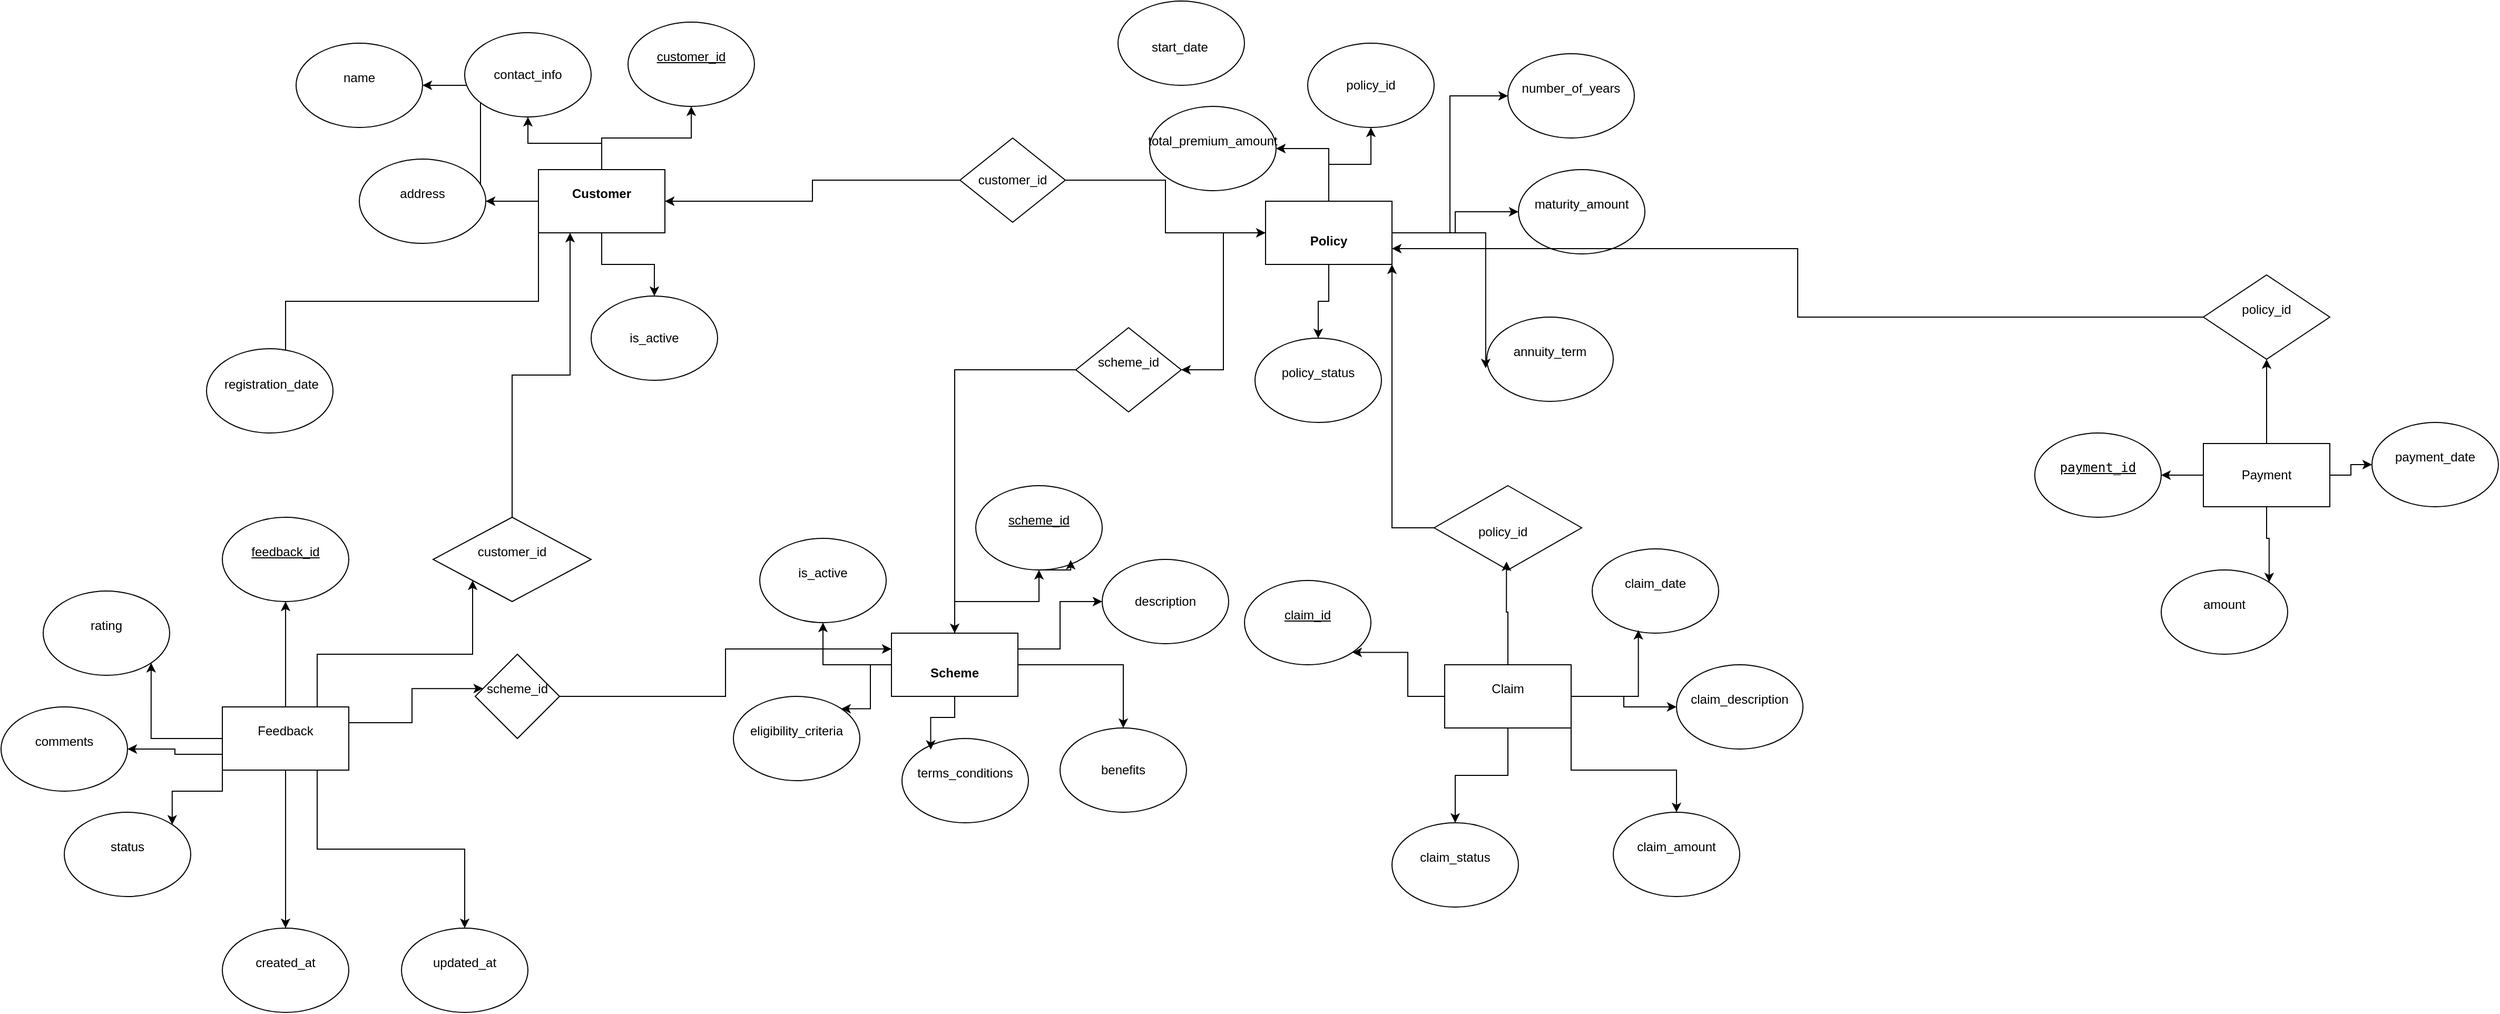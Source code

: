 <mxfile version="25.0.3">
  <diagram id="R2lEEEUBdFMjLlhIrx00" name="Page-1">
    <mxGraphModel dx="3475" dy="1508" grid="1" gridSize="10" guides="1" tooltips="1" connect="1" arrows="1" fold="1" page="1" pageScale="1" pageWidth="850" pageHeight="1100" math="0" shadow="0" extFonts="Permanent Marker^https://fonts.googleapis.com/css?family=Permanent+Marker">
      <root>
        <mxCell id="0" />
        <mxCell id="1" parent="0" />
        <mxCell id="ravTeHUrRISZ2Cc6ZiMk-52" value="" style="group" vertex="1" connectable="0" parent="1">
          <mxGeometry x="-45" y="490" width="470" height="320" as="geometry" />
        </mxCell>
        <mxCell id="ravTeHUrRISZ2Cc6ZiMk-46" style="edgeStyle=orthogonalEdgeStyle;rounded=0;orthogonalLoop=1;jettySize=auto;html=1;entryX=0.5;entryY=1;entryDx=0;entryDy=0;" edge="1" parent="ravTeHUrRISZ2Cc6ZiMk-52" source="ravTeHUrRISZ2Cc6ZiMk-39" target="ravTeHUrRISZ2Cc6ZiMk-40">
          <mxGeometry relative="1" as="geometry" />
        </mxCell>
        <mxCell id="ravTeHUrRISZ2Cc6ZiMk-47" style="edgeStyle=orthogonalEdgeStyle;rounded=0;orthogonalLoop=1;jettySize=auto;html=1;entryX=0.5;entryY=1;entryDx=0;entryDy=0;" edge="1" parent="ravTeHUrRISZ2Cc6ZiMk-52" source="ravTeHUrRISZ2Cc6ZiMk-39" target="ravTeHUrRISZ2Cc6ZiMk-45">
          <mxGeometry relative="1" as="geometry" />
        </mxCell>
        <mxCell id="ravTeHUrRISZ2Cc6ZiMk-49" style="edgeStyle=orthogonalEdgeStyle;rounded=0;orthogonalLoop=1;jettySize=auto;html=1;" edge="1" parent="ravTeHUrRISZ2Cc6ZiMk-52" source="ravTeHUrRISZ2Cc6ZiMk-39" target="ravTeHUrRISZ2Cc6ZiMk-42">
          <mxGeometry relative="1" as="geometry" />
        </mxCell>
        <mxCell id="ravTeHUrRISZ2Cc6ZiMk-50" style="edgeStyle=orthogonalEdgeStyle;rounded=0;orthogonalLoop=1;jettySize=auto;html=1;exitX=1;exitY=0.25;exitDx=0;exitDy=0;entryX=0;entryY=0.5;entryDx=0;entryDy=0;" edge="1" parent="ravTeHUrRISZ2Cc6ZiMk-52" source="ravTeHUrRISZ2Cc6ZiMk-39" target="ravTeHUrRISZ2Cc6ZiMk-41">
          <mxGeometry relative="1" as="geometry" />
        </mxCell>
        <mxCell id="ravTeHUrRISZ2Cc6ZiMk-51" style="edgeStyle=orthogonalEdgeStyle;rounded=0;orthogonalLoop=1;jettySize=auto;html=1;entryX=1;entryY=0;entryDx=0;entryDy=0;" edge="1" parent="ravTeHUrRISZ2Cc6ZiMk-52" source="ravTeHUrRISZ2Cc6ZiMk-39" target="ravTeHUrRISZ2Cc6ZiMk-43">
          <mxGeometry relative="1" as="geometry" />
        </mxCell>
        <mxCell id="ravTeHUrRISZ2Cc6ZiMk-39" value="&lt;b&gt;&lt;br&gt;Scheme&lt;br&gt;&lt;/b&gt;" style="rounded=0;whiteSpace=wrap;html=1;" vertex="1" parent="ravTeHUrRISZ2Cc6ZiMk-52">
          <mxGeometry x="150" y="140" width="120" height="60" as="geometry" />
        </mxCell>
        <mxCell id="ravTeHUrRISZ2Cc6ZiMk-40" value="&#xa;scheme_id&#xa;&#xa;" style="ellipse;whiteSpace=wrap;html=1;fontStyle=4" vertex="1" parent="ravTeHUrRISZ2Cc6ZiMk-52">
          <mxGeometry x="230" width="120" height="80" as="geometry" />
        </mxCell>
        <mxCell id="ravTeHUrRISZ2Cc6ZiMk-41" value="description" style="ellipse;whiteSpace=wrap;html=1;" vertex="1" parent="ravTeHUrRISZ2Cc6ZiMk-52">
          <mxGeometry x="350" y="70" width="120" height="80" as="geometry" />
        </mxCell>
        <mxCell id="ravTeHUrRISZ2Cc6ZiMk-42" value="benefits" style="ellipse;whiteSpace=wrap;html=1;" vertex="1" parent="ravTeHUrRISZ2Cc6ZiMk-52">
          <mxGeometry x="310" y="230" width="120" height="80" as="geometry" />
        </mxCell>
        <mxCell id="ravTeHUrRISZ2Cc6ZiMk-43" value="&#xa;eligibility_criteria&#xa;&#xa;" style="ellipse;whiteSpace=wrap;html=1;" vertex="1" parent="ravTeHUrRISZ2Cc6ZiMk-52">
          <mxGeometry y="200" width="120" height="80" as="geometry" />
        </mxCell>
        <mxCell id="ravTeHUrRISZ2Cc6ZiMk-44" value="&#xa;terms_conditions&#xa;&#xa;" style="ellipse;whiteSpace=wrap;html=1;" vertex="1" parent="ravTeHUrRISZ2Cc6ZiMk-52">
          <mxGeometry x="160" y="240" width="120" height="80" as="geometry" />
        </mxCell>
        <mxCell id="ravTeHUrRISZ2Cc6ZiMk-45" value="&#xa;is_active&#xa;&#xa;" style="ellipse;whiteSpace=wrap;html=1;" vertex="1" parent="ravTeHUrRISZ2Cc6ZiMk-52">
          <mxGeometry x="25" y="50" width="120" height="80" as="geometry" />
        </mxCell>
        <mxCell id="ravTeHUrRISZ2Cc6ZiMk-48" style="edgeStyle=orthogonalEdgeStyle;rounded=0;orthogonalLoop=1;jettySize=auto;html=1;entryX=0.227;entryY=0.133;entryDx=0;entryDy=0;entryPerimeter=0;" edge="1" parent="ravTeHUrRISZ2Cc6ZiMk-52" source="ravTeHUrRISZ2Cc6ZiMk-39" target="ravTeHUrRISZ2Cc6ZiMk-44">
          <mxGeometry relative="1" as="geometry" />
        </mxCell>
        <mxCell id="ravTeHUrRISZ2Cc6ZiMk-88" style="edgeStyle=orthogonalEdgeStyle;rounded=0;orthogonalLoop=1;jettySize=auto;html=1;exitX=0.5;exitY=1;exitDx=0;exitDy=0;entryX=0.751;entryY=0.882;entryDx=0;entryDy=0;entryPerimeter=0;" edge="1" parent="ravTeHUrRISZ2Cc6ZiMk-52" source="ravTeHUrRISZ2Cc6ZiMk-40" target="ravTeHUrRISZ2Cc6ZiMk-40">
          <mxGeometry relative="1" as="geometry" />
        </mxCell>
        <mxCell id="ravTeHUrRISZ2Cc6ZiMk-76" style="edgeStyle=orthogonalEdgeStyle;rounded=0;orthogonalLoop=1;jettySize=auto;html=1;entryX=1;entryY=0.5;entryDx=0;entryDy=0;" edge="1" parent="1" source="ravTeHUrRISZ2Cc6ZiMk-53" target="ravTeHUrRISZ2Cc6ZiMk-57">
          <mxGeometry relative="1" as="geometry" />
        </mxCell>
        <mxCell id="ravTeHUrRISZ2Cc6ZiMk-77" style="edgeStyle=orthogonalEdgeStyle;rounded=0;orthogonalLoop=1;jettySize=auto;html=1;" edge="1" parent="1" source="ravTeHUrRISZ2Cc6ZiMk-53" target="ravTeHUrRISZ2Cc6ZiMk-67">
          <mxGeometry relative="1" as="geometry" />
        </mxCell>
        <mxCell id="ravTeHUrRISZ2Cc6ZiMk-78" style="edgeStyle=orthogonalEdgeStyle;rounded=0;orthogonalLoop=1;jettySize=auto;html=1;entryX=0.5;entryY=0;entryDx=0;entryDy=0;" edge="1" parent="1" source="ravTeHUrRISZ2Cc6ZiMk-53" target="ravTeHUrRISZ2Cc6ZiMk-66">
          <mxGeometry relative="1" as="geometry" />
        </mxCell>
        <mxCell id="ravTeHUrRISZ2Cc6ZiMk-80" style="edgeStyle=orthogonalEdgeStyle;rounded=0;orthogonalLoop=1;jettySize=auto;html=1;exitX=1;exitY=0.5;exitDx=0;exitDy=0;entryX=0;entryY=0.5;entryDx=0;entryDy=0;" edge="1" parent="1" source="ravTeHUrRISZ2Cc6ZiMk-53" target="ravTeHUrRISZ2Cc6ZiMk-70">
          <mxGeometry relative="1" as="geometry" />
        </mxCell>
        <mxCell id="ravTeHUrRISZ2Cc6ZiMk-83" style="edgeStyle=orthogonalEdgeStyle;rounded=0;orthogonalLoop=1;jettySize=auto;html=1;entryX=0;entryY=0.5;entryDx=0;entryDy=0;" edge="1" parent="1" source="ravTeHUrRISZ2Cc6ZiMk-53" target="ravTeHUrRISZ2Cc6ZiMk-69">
          <mxGeometry relative="1" as="geometry" />
        </mxCell>
        <mxCell id="ravTeHUrRISZ2Cc6ZiMk-86" style="edgeStyle=orthogonalEdgeStyle;rounded=0;orthogonalLoop=1;jettySize=auto;html=1;entryX=1;entryY=0.5;entryDx=0;entryDy=0;" edge="1" parent="1" source="ravTeHUrRISZ2Cc6ZiMk-53" target="ravTeHUrRISZ2Cc6ZiMk-85">
          <mxGeometry relative="1" as="geometry" />
        </mxCell>
        <mxCell id="ravTeHUrRISZ2Cc6ZiMk-53" value="&lt;div style=&quot;&quot;&gt;&lt;b&gt;&lt;br&gt;&lt;/b&gt;&lt;/div&gt;&lt;b&gt;&lt;div style=&quot;&quot;&gt;&lt;b style=&quot;background-color: initial;&quot;&gt;Policy&lt;/b&gt;&lt;/div&gt;&lt;/b&gt;" style="rounded=0;whiteSpace=wrap;html=1;align=center;" vertex="1" parent="1">
          <mxGeometry x="460" y="220" width="120" height="60" as="geometry" />
        </mxCell>
        <mxCell id="ravTeHUrRISZ2Cc6ZiMk-57" value="&#xa;total_premium_amount&#xa;&#xa;" style="ellipse;whiteSpace=wrap;html=1;" vertex="1" parent="1">
          <mxGeometry x="350" y="130" width="120" height="80" as="geometry" />
        </mxCell>
        <mxCell id="ravTeHUrRISZ2Cc6ZiMk-58" value="" style="ellipse;whiteSpace=wrap;html=1;" vertex="1" parent="1">
          <mxGeometry x="320" y="30" width="120" height="80" as="geometry" />
        </mxCell>
        <mxCell id="ravTeHUrRISZ2Cc6ZiMk-66" value="&#xa;policy_status&#xa;&#xa;" style="ellipse;whiteSpace=wrap;html=1;" vertex="1" parent="1">
          <mxGeometry x="450" y="350" width="120" height="80" as="geometry" />
        </mxCell>
        <mxCell id="ravTeHUrRISZ2Cc6ZiMk-67" value="policy_id" style="ellipse;whiteSpace=wrap;html=1;" vertex="1" parent="1">
          <mxGeometry x="500" y="70" width="120" height="80" as="geometry" />
        </mxCell>
        <mxCell id="ravTeHUrRISZ2Cc6ZiMk-68" value="&#xa;annuity_term&#xa;&#xa;" style="ellipse;whiteSpace=wrap;html=1;" vertex="1" parent="1">
          <mxGeometry x="670" y="330" width="120" height="80" as="geometry" />
        </mxCell>
        <mxCell id="ravTeHUrRISZ2Cc6ZiMk-69" value="&#xa;number_of_years&#xa;&#xa;" style="ellipse;whiteSpace=wrap;html=1;" vertex="1" parent="1">
          <mxGeometry x="690" y="80" width="120" height="80" as="geometry" />
        </mxCell>
        <mxCell id="ravTeHUrRISZ2Cc6ZiMk-70" value="&#xa;maturity_amount&#xa;&#xa;" style="ellipse;whiteSpace=wrap;html=1;" vertex="1" parent="1">
          <mxGeometry x="700" y="190" width="120" height="80" as="geometry" />
        </mxCell>
        <mxCell id="ravTeHUrRISZ2Cc6ZiMk-71" value="start_date" style="text;whiteSpace=wrap;html=1;" vertex="1" parent="1">
          <mxGeometry x="350" y="60" width="90" height="40" as="geometry" />
        </mxCell>
        <mxCell id="ravTeHUrRISZ2Cc6ZiMk-74" style="edgeStyle=orthogonalEdgeStyle;rounded=0;orthogonalLoop=1;jettySize=auto;html=1;" edge="1" parent="1" source="ravTeHUrRISZ2Cc6ZiMk-73" target="ravTeHUrRISZ2Cc6ZiMk-53">
          <mxGeometry relative="1" as="geometry" />
        </mxCell>
        <mxCell id="ravTeHUrRISZ2Cc6ZiMk-75" style="edgeStyle=orthogonalEdgeStyle;rounded=0;orthogonalLoop=1;jettySize=auto;html=1;" edge="1" parent="1" source="ravTeHUrRISZ2Cc6ZiMk-73" target="ravTeHUrRISZ2Cc6ZiMk-23">
          <mxGeometry relative="1" as="geometry" />
        </mxCell>
        <mxCell id="ravTeHUrRISZ2Cc6ZiMk-73" value="customer_id" style="rhombus;whiteSpace=wrap;html=1;" vertex="1" parent="1">
          <mxGeometry x="170" y="160" width="100" height="80" as="geometry" />
        </mxCell>
        <mxCell id="ravTeHUrRISZ2Cc6ZiMk-84" style="edgeStyle=orthogonalEdgeStyle;rounded=0;orthogonalLoop=1;jettySize=auto;html=1;exitX=1;exitY=0.5;exitDx=0;exitDy=0;entryX=-0.009;entryY=0.607;entryDx=0;entryDy=0;entryPerimeter=0;" edge="1" parent="1" source="ravTeHUrRISZ2Cc6ZiMk-53" target="ravTeHUrRISZ2Cc6ZiMk-68">
          <mxGeometry relative="1" as="geometry" />
        </mxCell>
        <mxCell id="ravTeHUrRISZ2Cc6ZiMk-87" style="edgeStyle=orthogonalEdgeStyle;rounded=0;orthogonalLoop=1;jettySize=auto;html=1;" edge="1" parent="1" source="ravTeHUrRISZ2Cc6ZiMk-85" target="ravTeHUrRISZ2Cc6ZiMk-39">
          <mxGeometry relative="1" as="geometry" />
        </mxCell>
        <mxCell id="ravTeHUrRISZ2Cc6ZiMk-85" value="&#xa;scheme_id&#xa;&#xa;" style="rhombus;whiteSpace=wrap;html=1;" vertex="1" parent="1">
          <mxGeometry x="280" y="340" width="100" height="80" as="geometry" />
        </mxCell>
        <mxCell id="ravTeHUrRISZ2Cc6ZiMk-98" style="edgeStyle=orthogonalEdgeStyle;rounded=0;orthogonalLoop=1;jettySize=auto;html=1;entryX=1;entryY=0.75;entryDx=0;entryDy=0;" edge="1" parent="1" source="ravTeHUrRISZ2Cc6ZiMk-93" target="ravTeHUrRISZ2Cc6ZiMk-53">
          <mxGeometry relative="1" as="geometry" />
        </mxCell>
        <mxCell id="ravTeHUrRISZ2Cc6ZiMk-99" value="" style="group" vertex="1" connectable="0" parent="1">
          <mxGeometry x="1190" y="290" width="440" height="360" as="geometry" />
        </mxCell>
        <mxCell id="ravTeHUrRISZ2Cc6ZiMk-94" style="edgeStyle=orthogonalEdgeStyle;rounded=0;orthogonalLoop=1;jettySize=auto;html=1;entryX=0.5;entryY=1;entryDx=0;entryDy=0;" edge="1" parent="ravTeHUrRISZ2Cc6ZiMk-99" source="ravTeHUrRISZ2Cc6ZiMk-89" target="ravTeHUrRISZ2Cc6ZiMk-93">
          <mxGeometry relative="1" as="geometry" />
        </mxCell>
        <mxCell id="ravTeHUrRISZ2Cc6ZiMk-95" style="edgeStyle=orthogonalEdgeStyle;rounded=0;orthogonalLoop=1;jettySize=auto;html=1;entryX=1;entryY=0.5;entryDx=0;entryDy=0;" edge="1" parent="ravTeHUrRISZ2Cc6ZiMk-99" source="ravTeHUrRISZ2Cc6ZiMk-89" target="ravTeHUrRISZ2Cc6ZiMk-92">
          <mxGeometry relative="1" as="geometry" />
        </mxCell>
        <mxCell id="ravTeHUrRISZ2Cc6ZiMk-96" style="edgeStyle=orthogonalEdgeStyle;rounded=0;orthogonalLoop=1;jettySize=auto;html=1;entryX=1;entryY=0;entryDx=0;entryDy=0;" edge="1" parent="ravTeHUrRISZ2Cc6ZiMk-99" source="ravTeHUrRISZ2Cc6ZiMk-89" target="ravTeHUrRISZ2Cc6ZiMk-91">
          <mxGeometry relative="1" as="geometry" />
        </mxCell>
        <mxCell id="ravTeHUrRISZ2Cc6ZiMk-97" style="edgeStyle=orthogonalEdgeStyle;rounded=0;orthogonalLoop=1;jettySize=auto;html=1;exitX=1;exitY=0.5;exitDx=0;exitDy=0;" edge="1" parent="ravTeHUrRISZ2Cc6ZiMk-99" source="ravTeHUrRISZ2Cc6ZiMk-89" target="ravTeHUrRISZ2Cc6ZiMk-90">
          <mxGeometry relative="1" as="geometry" />
        </mxCell>
        <mxCell id="ravTeHUrRISZ2Cc6ZiMk-89" value="Payment" style="rounded=0;whiteSpace=wrap;html=1;" vertex="1" parent="ravTeHUrRISZ2Cc6ZiMk-99">
          <mxGeometry x="160" y="160" width="120" height="60" as="geometry" />
        </mxCell>
        <mxCell id="ravTeHUrRISZ2Cc6ZiMk-90" value="&#xa;payment_date&#xa;&#xa;" style="ellipse;whiteSpace=wrap;html=1;" vertex="1" parent="ravTeHUrRISZ2Cc6ZiMk-99">
          <mxGeometry x="320" y="140" width="120" height="80" as="geometry" />
        </mxCell>
        <mxCell id="ravTeHUrRISZ2Cc6ZiMk-91" value="&#xa;amount&#xa;&#xa;" style="ellipse;whiteSpace=wrap;html=1;" vertex="1" parent="ravTeHUrRISZ2Cc6ZiMk-99">
          <mxGeometry x="120" y="280" width="120" height="80" as="geometry" />
        </mxCell>
        <mxCell id="ravTeHUrRISZ2Cc6ZiMk-92" value="&#xa;&lt;code&gt;payment_id&lt;/code&gt; &#xa;&#xa;" style="ellipse;whiteSpace=wrap;html=1;fontStyle=4" vertex="1" parent="ravTeHUrRISZ2Cc6ZiMk-99">
          <mxGeometry y="150" width="120" height="80" as="geometry" />
        </mxCell>
        <mxCell id="ravTeHUrRISZ2Cc6ZiMk-93" value="&#xa;policy_id&#xa;&#xa;" style="rhombus;whiteSpace=wrap;html=1;" vertex="1" parent="ravTeHUrRISZ2Cc6ZiMk-99">
          <mxGeometry x="160" width="120" height="80" as="geometry" />
        </mxCell>
        <mxCell id="ravTeHUrRISZ2Cc6ZiMk-100" value="&#xa;claim_id&#xa;&#xa;" style="ellipse;whiteSpace=wrap;html=1;fontStyle=4" vertex="1" parent="1">
          <mxGeometry x="440" y="580" width="120" height="80" as="geometry" />
        </mxCell>
        <mxCell id="ravTeHUrRISZ2Cc6ZiMk-102" style="edgeStyle=orthogonalEdgeStyle;rounded=0;orthogonalLoop=1;jettySize=auto;html=1;entryX=1;entryY=1;entryDx=0;entryDy=0;" edge="1" parent="1" source="ravTeHUrRISZ2Cc6ZiMk-101" target="ravTeHUrRISZ2Cc6ZiMk-100">
          <mxGeometry relative="1" as="geometry" />
        </mxCell>
        <mxCell id="ravTeHUrRISZ2Cc6ZiMk-107" style="edgeStyle=orthogonalEdgeStyle;rounded=0;orthogonalLoop=1;jettySize=auto;html=1;" edge="1" parent="1" source="ravTeHUrRISZ2Cc6ZiMk-101" target="ravTeHUrRISZ2Cc6ZiMk-105">
          <mxGeometry relative="1" as="geometry" />
        </mxCell>
        <mxCell id="ravTeHUrRISZ2Cc6ZiMk-109" style="edgeStyle=orthogonalEdgeStyle;rounded=0;orthogonalLoop=1;jettySize=auto;html=1;exitX=1;exitY=1;exitDx=0;exitDy=0;" edge="1" parent="1" source="ravTeHUrRISZ2Cc6ZiMk-101" target="ravTeHUrRISZ2Cc6ZiMk-103">
          <mxGeometry relative="1" as="geometry" />
        </mxCell>
        <mxCell id="ravTeHUrRISZ2Cc6ZiMk-110" style="edgeStyle=orthogonalEdgeStyle;rounded=0;orthogonalLoop=1;jettySize=auto;html=1;" edge="1" parent="1" source="ravTeHUrRISZ2Cc6ZiMk-101" target="ravTeHUrRISZ2Cc6ZiMk-104">
          <mxGeometry relative="1" as="geometry" />
        </mxCell>
        <mxCell id="ravTeHUrRISZ2Cc6ZiMk-101" value="&#xa; Claim&#xa;&#xa;" style="rounded=0;whiteSpace=wrap;html=1;" vertex="1" parent="1">
          <mxGeometry x="630" y="660" width="120" height="60" as="geometry" />
        </mxCell>
        <mxCell id="ravTeHUrRISZ2Cc6ZiMk-103" value="&#xa;claim_amount&#xa;&#xa;" style="ellipse;whiteSpace=wrap;html=1;" vertex="1" parent="1">
          <mxGeometry x="790" y="800" width="120" height="80" as="geometry" />
        </mxCell>
        <mxCell id="ravTeHUrRISZ2Cc6ZiMk-104" value="&#xa;claim_status&#xa;&#xa;" style="ellipse;whiteSpace=wrap;html=1;" vertex="1" parent="1">
          <mxGeometry x="580" y="810" width="120" height="80" as="geometry" />
        </mxCell>
        <mxCell id="ravTeHUrRISZ2Cc6ZiMk-105" value="&#xa;claim_description&#xa;&#xa;" style="ellipse;whiteSpace=wrap;html=1;" vertex="1" parent="1">
          <mxGeometry x="850" y="660" width="120" height="80" as="geometry" />
        </mxCell>
        <mxCell id="ravTeHUrRISZ2Cc6ZiMk-106" value="&#xa;claim_date&#xa;&#xa;" style="ellipse;whiteSpace=wrap;html=1;" vertex="1" parent="1">
          <mxGeometry x="770" y="550" width="120" height="80" as="geometry" />
        </mxCell>
        <mxCell id="ravTeHUrRISZ2Cc6ZiMk-108" style="edgeStyle=orthogonalEdgeStyle;rounded=0;orthogonalLoop=1;jettySize=auto;html=1;entryX=0.365;entryY=0.963;entryDx=0;entryDy=0;entryPerimeter=0;" edge="1" parent="1" source="ravTeHUrRISZ2Cc6ZiMk-101" target="ravTeHUrRISZ2Cc6ZiMk-106">
          <mxGeometry relative="1" as="geometry" />
        </mxCell>
        <mxCell id="ravTeHUrRISZ2Cc6ZiMk-113" style="edgeStyle=orthogonalEdgeStyle;rounded=0;orthogonalLoop=1;jettySize=auto;html=1;entryX=1;entryY=1;entryDx=0;entryDy=0;" edge="1" parent="1" source="ravTeHUrRISZ2Cc6ZiMk-111" target="ravTeHUrRISZ2Cc6ZiMk-53">
          <mxGeometry relative="1" as="geometry" />
        </mxCell>
        <mxCell id="ravTeHUrRISZ2Cc6ZiMk-111" value="" style="rhombus;whiteSpace=wrap;html=1;" vertex="1" parent="1">
          <mxGeometry x="620" y="490" width="140" height="80" as="geometry" />
        </mxCell>
        <mxCell id="ravTeHUrRISZ2Cc6ZiMk-112" value="policy_id" style="text;whiteSpace=wrap;html=1;" vertex="1" parent="1">
          <mxGeometry x="660" y="520" width="80" height="40" as="geometry" />
        </mxCell>
        <mxCell id="ravTeHUrRISZ2Cc6ZiMk-114" style="edgeStyle=orthogonalEdgeStyle;rounded=0;orthogonalLoop=1;jettySize=auto;html=1;exitX=0.5;exitY=0;exitDx=0;exitDy=0;entryX=0.358;entryY=1.051;entryDx=0;entryDy=0;entryPerimeter=0;" edge="1" parent="1" source="ravTeHUrRISZ2Cc6ZiMk-101" target="ravTeHUrRISZ2Cc6ZiMk-112">
          <mxGeometry relative="1" as="geometry" />
        </mxCell>
        <mxCell id="ravTeHUrRISZ2Cc6ZiMk-130" style="edgeStyle=orthogonalEdgeStyle;rounded=0;orthogonalLoop=1;jettySize=auto;html=1;entryX=0.5;entryY=1;entryDx=0;entryDy=0;" edge="1" parent="1" source="ravTeHUrRISZ2Cc6ZiMk-115" target="ravTeHUrRISZ2Cc6ZiMk-125">
          <mxGeometry relative="1" as="geometry" />
        </mxCell>
        <mxCell id="ravTeHUrRISZ2Cc6ZiMk-131" style="edgeStyle=orthogonalEdgeStyle;rounded=0;orthogonalLoop=1;jettySize=auto;html=1;entryX=1;entryY=1;entryDx=0;entryDy=0;" edge="1" parent="1" source="ravTeHUrRISZ2Cc6ZiMk-115" target="ravTeHUrRISZ2Cc6ZiMk-124">
          <mxGeometry relative="1" as="geometry" />
        </mxCell>
        <mxCell id="ravTeHUrRISZ2Cc6ZiMk-132" style="edgeStyle=orthogonalEdgeStyle;rounded=0;orthogonalLoop=1;jettySize=auto;html=1;exitX=0;exitY=1;exitDx=0;exitDy=0;entryX=1;entryY=0;entryDx=0;entryDy=0;" edge="1" parent="1" source="ravTeHUrRISZ2Cc6ZiMk-115" target="ravTeHUrRISZ2Cc6ZiMk-123">
          <mxGeometry relative="1" as="geometry" />
        </mxCell>
        <mxCell id="ravTeHUrRISZ2Cc6ZiMk-133" style="edgeStyle=orthogonalEdgeStyle;rounded=0;orthogonalLoop=1;jettySize=auto;html=1;exitX=0.5;exitY=1;exitDx=0;exitDy=0;" edge="1" parent="1" source="ravTeHUrRISZ2Cc6ZiMk-115" target="ravTeHUrRISZ2Cc6ZiMk-122">
          <mxGeometry relative="1" as="geometry" />
        </mxCell>
        <mxCell id="ravTeHUrRISZ2Cc6ZiMk-134" style="edgeStyle=orthogonalEdgeStyle;rounded=0;orthogonalLoop=1;jettySize=auto;html=1;exitX=0.75;exitY=1;exitDx=0;exitDy=0;" edge="1" parent="1" source="ravTeHUrRISZ2Cc6ZiMk-115" target="ravTeHUrRISZ2Cc6ZiMk-121">
          <mxGeometry relative="1" as="geometry" />
        </mxCell>
        <mxCell id="ravTeHUrRISZ2Cc6ZiMk-135" style="edgeStyle=orthogonalEdgeStyle;rounded=0;orthogonalLoop=1;jettySize=auto;html=1;exitX=0;exitY=0.75;exitDx=0;exitDy=0;entryX=1;entryY=0.5;entryDx=0;entryDy=0;" edge="1" parent="1" source="ravTeHUrRISZ2Cc6ZiMk-115" target="ravTeHUrRISZ2Cc6ZiMk-119">
          <mxGeometry relative="1" as="geometry" />
        </mxCell>
        <mxCell id="ravTeHUrRISZ2Cc6ZiMk-137" style="edgeStyle=orthogonalEdgeStyle;rounded=0;orthogonalLoop=1;jettySize=auto;html=1;exitX=0.75;exitY=0;exitDx=0;exitDy=0;entryX=0;entryY=1;entryDx=0;entryDy=0;" edge="1" parent="1" source="ravTeHUrRISZ2Cc6ZiMk-115" target="ravTeHUrRISZ2Cc6ZiMk-136">
          <mxGeometry relative="1" as="geometry" />
        </mxCell>
        <mxCell id="ravTeHUrRISZ2Cc6ZiMk-115" value="&#xa;Feedback&#xa;&#xa;" style="rounded=0;whiteSpace=wrap;html=1;" vertex="1" parent="1">
          <mxGeometry x="-530" y="700" width="120" height="60" as="geometry" />
        </mxCell>
        <mxCell id="ravTeHUrRISZ2Cc6ZiMk-119" value="&#xa;comments&#xa;&#xa;" style="ellipse;whiteSpace=wrap;html=1;" vertex="1" parent="1">
          <mxGeometry x="-740" y="700" width="120" height="80" as="geometry" />
        </mxCell>
        <mxCell id="ravTeHUrRISZ2Cc6ZiMk-121" value="&#xa;updated_at&#xa;&#xa;" style="ellipse;whiteSpace=wrap;html=1;" vertex="1" parent="1">
          <mxGeometry x="-360" y="910" width="120" height="80" as="geometry" />
        </mxCell>
        <mxCell id="ravTeHUrRISZ2Cc6ZiMk-122" value="&#xa;created_at&#xa;&#xa;" style="ellipse;whiteSpace=wrap;html=1;" vertex="1" parent="1">
          <mxGeometry x="-530" y="910" width="120" height="80" as="geometry" />
        </mxCell>
        <mxCell id="ravTeHUrRISZ2Cc6ZiMk-123" value="&#xa;status&#xa;&#xa;" style="ellipse;whiteSpace=wrap;html=1;" vertex="1" parent="1">
          <mxGeometry x="-680" y="800" width="120" height="80" as="geometry" />
        </mxCell>
        <mxCell id="ravTeHUrRISZ2Cc6ZiMk-124" value="&#xa;rating&#xa;&#xa;" style="ellipse;whiteSpace=wrap;html=1;" vertex="1" parent="1">
          <mxGeometry x="-700" y="590" width="120" height="80" as="geometry" />
        </mxCell>
        <mxCell id="ravTeHUrRISZ2Cc6ZiMk-125" value="&#xa;feedback_id&#xa;&#xa;" style="ellipse;whiteSpace=wrap;html=1;fontStyle=4" vertex="1" parent="1">
          <mxGeometry x="-530" y="520" width="120" height="80" as="geometry" />
        </mxCell>
        <mxCell id="ravTeHUrRISZ2Cc6ZiMk-128" style="edgeStyle=orthogonalEdgeStyle;rounded=0;orthogonalLoop=1;jettySize=auto;html=1;entryX=0;entryY=0.25;entryDx=0;entryDy=0;" edge="1" parent="1" source="ravTeHUrRISZ2Cc6ZiMk-126" target="ravTeHUrRISZ2Cc6ZiMk-39">
          <mxGeometry relative="1" as="geometry" />
        </mxCell>
        <mxCell id="ravTeHUrRISZ2Cc6ZiMk-126" value="&#xa;scheme_id&#xa;&#xa;" style="rhombus;whiteSpace=wrap;html=1;" vertex="1" parent="1">
          <mxGeometry x="-290" y="650" width="80" height="80" as="geometry" />
        </mxCell>
        <mxCell id="ravTeHUrRISZ2Cc6ZiMk-127" style="edgeStyle=orthogonalEdgeStyle;rounded=0;orthogonalLoop=1;jettySize=auto;html=1;exitX=1;exitY=0.25;exitDx=0;exitDy=0;entryX=0.092;entryY=0.407;entryDx=0;entryDy=0;entryPerimeter=0;" edge="1" parent="1" source="ravTeHUrRISZ2Cc6ZiMk-115" target="ravTeHUrRISZ2Cc6ZiMk-126">
          <mxGeometry relative="1" as="geometry" />
        </mxCell>
        <mxCell id="ravTeHUrRISZ2Cc6ZiMk-139" style="edgeStyle=orthogonalEdgeStyle;rounded=0;orthogonalLoop=1;jettySize=auto;html=1;exitX=0.5;exitY=0;exitDx=0;exitDy=0;entryX=0.25;entryY=1;entryDx=0;entryDy=0;" edge="1" parent="1" source="ravTeHUrRISZ2Cc6ZiMk-136" target="ravTeHUrRISZ2Cc6ZiMk-23">
          <mxGeometry relative="1" as="geometry" />
        </mxCell>
        <mxCell id="ravTeHUrRISZ2Cc6ZiMk-136" value="&#xa;customer_id&#xa;&#xa;" style="rhombus;whiteSpace=wrap;html=1;" vertex="1" parent="1">
          <mxGeometry x="-330" y="520" width="150" height="80" as="geometry" />
        </mxCell>
        <mxCell id="ravTeHUrRISZ2Cc6ZiMk-31" style="edgeStyle=orthogonalEdgeStyle;rounded=0;orthogonalLoop=1;jettySize=auto;html=1;" edge="1" parent="1" source="ravTeHUrRISZ2Cc6ZiMk-23" target="ravTeHUrRISZ2Cc6ZiMk-30">
          <mxGeometry relative="1" as="geometry" />
        </mxCell>
        <mxCell id="ravTeHUrRISZ2Cc6ZiMk-32" style="edgeStyle=orthogonalEdgeStyle;rounded=0;orthogonalLoop=1;jettySize=auto;html=1;entryX=0.5;entryY=1;entryDx=0;entryDy=0;" edge="1" parent="1" source="ravTeHUrRISZ2Cc6ZiMk-23" target="ravTeHUrRISZ2Cc6ZiMk-25">
          <mxGeometry relative="1" as="geometry">
            <Array as="points">
              <mxPoint x="-170" y="165" />
              <mxPoint x="-240" y="165" />
            </Array>
          </mxGeometry>
        </mxCell>
        <mxCell id="ravTeHUrRISZ2Cc6ZiMk-34" style="edgeStyle=orthogonalEdgeStyle;rounded=0;orthogonalLoop=1;jettySize=auto;html=1;entryX=1;entryY=0.5;entryDx=0;entryDy=0;" edge="1" parent="1" source="ravTeHUrRISZ2Cc6ZiMk-23" target="ravTeHUrRISZ2Cc6ZiMk-26">
          <mxGeometry relative="1" as="geometry" />
        </mxCell>
        <mxCell id="ravTeHUrRISZ2Cc6ZiMk-35" style="edgeStyle=orthogonalEdgeStyle;rounded=0;orthogonalLoop=1;jettySize=auto;html=1;exitX=0;exitY=0.5;exitDx=0;exitDy=0;entryX=1;entryY=0.5;entryDx=0;entryDy=0;" edge="1" parent="1" source="ravTeHUrRISZ2Cc6ZiMk-23" target="ravTeHUrRISZ2Cc6ZiMk-24">
          <mxGeometry relative="1" as="geometry" />
        </mxCell>
        <mxCell id="ravTeHUrRISZ2Cc6ZiMk-37" style="edgeStyle=orthogonalEdgeStyle;rounded=0;orthogonalLoop=1;jettySize=auto;html=1;entryX=0.5;entryY=0;entryDx=0;entryDy=0;" edge="1" parent="1" source="ravTeHUrRISZ2Cc6ZiMk-23" target="ravTeHUrRISZ2Cc6ZiMk-29">
          <mxGeometry relative="1" as="geometry" />
        </mxCell>
        <mxCell id="ravTeHUrRISZ2Cc6ZiMk-138" style="edgeStyle=orthogonalEdgeStyle;rounded=0;orthogonalLoop=1;jettySize=auto;html=1;exitX=0;exitY=1;exitDx=0;exitDy=0;entryX=0.5;entryY=0;entryDx=0;entryDy=0;" edge="1" parent="1" source="ravTeHUrRISZ2Cc6ZiMk-23" target="ravTeHUrRISZ2Cc6ZiMk-28">
          <mxGeometry relative="1" as="geometry" />
        </mxCell>
        <mxCell id="ravTeHUrRISZ2Cc6ZiMk-23" value="&lt;b&gt;Customer&lt;/b&gt;&lt;div&gt;&lt;br&gt;&lt;/div&gt;" style="rounded=0;whiteSpace=wrap;html=1;" vertex="1" parent="1">
          <mxGeometry x="-230" y="190" width="120" height="60" as="geometry" />
        </mxCell>
        <mxCell id="ravTeHUrRISZ2Cc6ZiMk-24" value="&#xa;name&#xa;&#xa;" style="ellipse;whiteSpace=wrap;html=1;" vertex="1" parent="1">
          <mxGeometry x="-460" y="70" width="120" height="80" as="geometry" />
        </mxCell>
        <mxCell id="ravTeHUrRISZ2Cc6ZiMk-25" value="contact_info" style="ellipse;whiteSpace=wrap;html=1;" vertex="1" parent="1">
          <mxGeometry x="-300" y="60" width="120" height="80" as="geometry" />
        </mxCell>
        <mxCell id="ravTeHUrRISZ2Cc6ZiMk-26" value="&#xa;address&#xa;&#xa;" style="ellipse;whiteSpace=wrap;html=1;" vertex="1" parent="1">
          <mxGeometry x="-400" y="180" width="120" height="80" as="geometry" />
        </mxCell>
        <mxCell id="ravTeHUrRISZ2Cc6ZiMk-27" value="" style="ellipse;whiteSpace=wrap;html=1;" vertex="1" parent="1">
          <mxGeometry x="-545" y="360" width="120" height="80" as="geometry" />
        </mxCell>
        <mxCell id="ravTeHUrRISZ2Cc6ZiMk-28" value="registration_date" style="text;whiteSpace=wrap;html=1;" vertex="1" parent="1">
          <mxGeometry x="-530" y="380" width="120" height="40" as="geometry" />
        </mxCell>
        <mxCell id="ravTeHUrRISZ2Cc6ZiMk-29" value="is_active" style="ellipse;whiteSpace=wrap;html=1;" vertex="1" parent="1">
          <mxGeometry x="-180" y="310" width="120" height="80" as="geometry" />
        </mxCell>
        <mxCell id="ravTeHUrRISZ2Cc6ZiMk-30" value="&#xa;customer_id&#xa;&#xa;" style="ellipse;whiteSpace=wrap;html=1;fontStyle=4" vertex="1" parent="1">
          <mxGeometry x="-145" y="50" width="120" height="80" as="geometry" />
        </mxCell>
      </root>
    </mxGraphModel>
  </diagram>
</mxfile>
